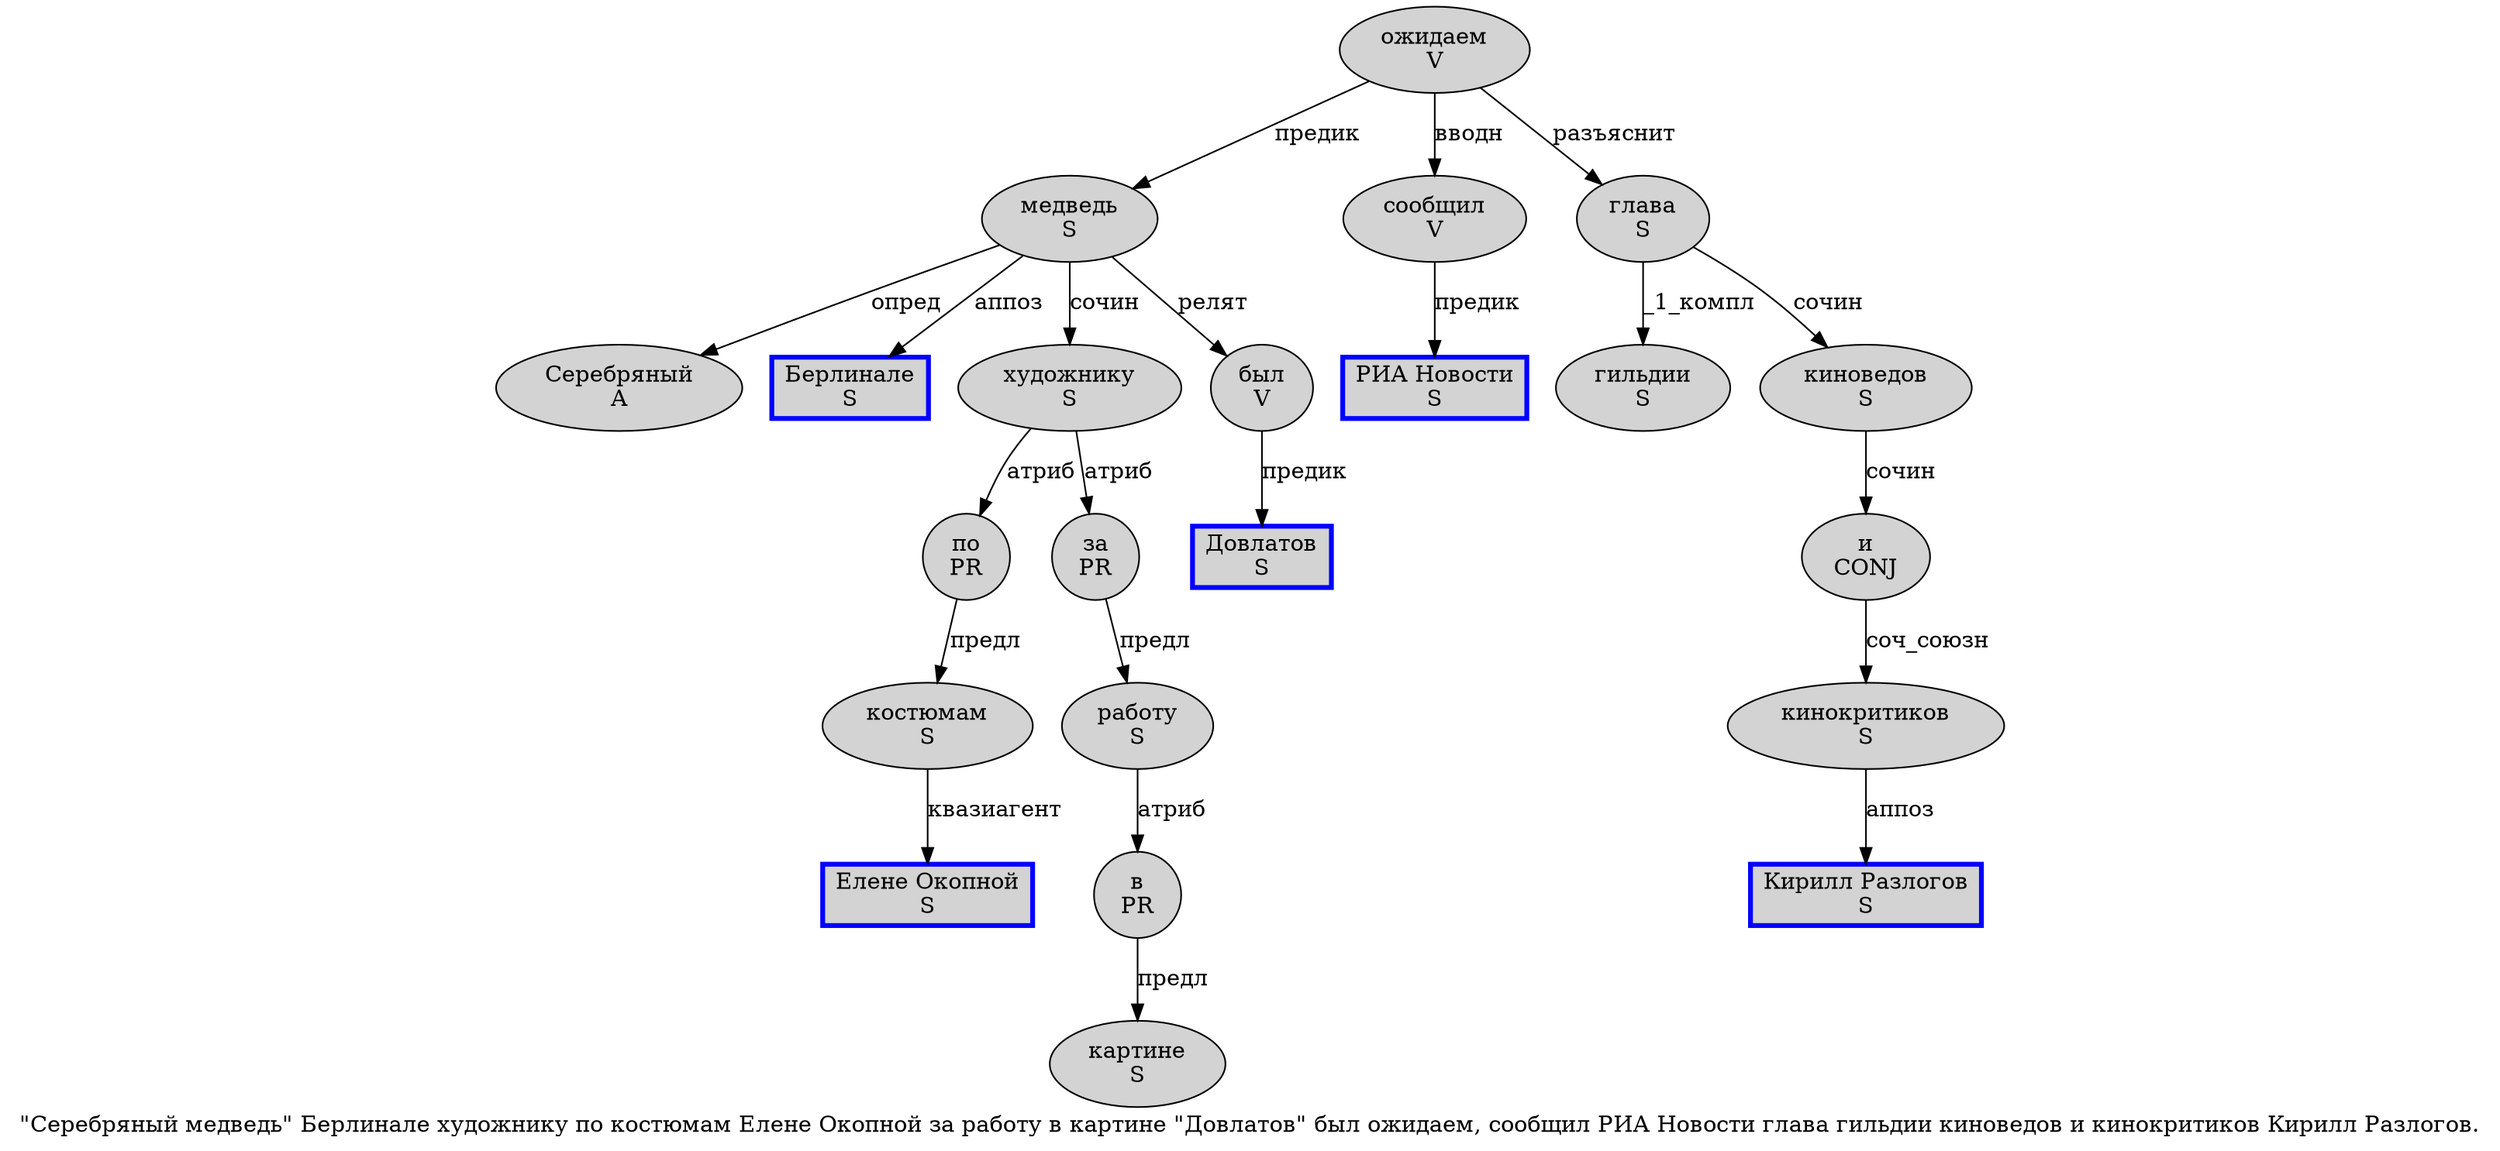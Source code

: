 digraph SENTENCE_512 {
	graph [label="\"Серебряный медведь\" Берлинале художнику по костюмам Елене Окопной за работу в картине \"Довлатов\" был ожидаем, сообщил РИА Новости глава гильдии киноведов и кинокритиков Кирилл Разлогов."]
	node [style=filled]
		1 [label="Серебряный
A" color="" fillcolor=lightgray penwidth=1 shape=ellipse]
		2 [label="медведь
S" color="" fillcolor=lightgray penwidth=1 shape=ellipse]
		4 [label="Берлинале
S" color=blue fillcolor=lightgray penwidth=3 shape=box]
		5 [label="художнику
S" color="" fillcolor=lightgray penwidth=1 shape=ellipse]
		6 [label="по
PR" color="" fillcolor=lightgray penwidth=1 shape=ellipse]
		7 [label="костюмам
S" color="" fillcolor=lightgray penwidth=1 shape=ellipse]
		8 [label="Елене Окопной
S" color=blue fillcolor=lightgray penwidth=3 shape=box]
		9 [label="за
PR" color="" fillcolor=lightgray penwidth=1 shape=ellipse]
		10 [label="работу
S" color="" fillcolor=lightgray penwidth=1 shape=ellipse]
		11 [label="в
PR" color="" fillcolor=lightgray penwidth=1 shape=ellipse]
		12 [label="картине
S" color="" fillcolor=lightgray penwidth=1 shape=ellipse]
		14 [label="Довлатов
S" color=blue fillcolor=lightgray penwidth=3 shape=box]
		16 [label="был
V" color="" fillcolor=lightgray penwidth=1 shape=ellipse]
		17 [label="ожидаем
V" color="" fillcolor=lightgray penwidth=1 shape=ellipse]
		19 [label="сообщил
V" color="" fillcolor=lightgray penwidth=1 shape=ellipse]
		20 [label="РИА Новости
S" color=blue fillcolor=lightgray penwidth=3 shape=box]
		21 [label="глава
S" color="" fillcolor=lightgray penwidth=1 shape=ellipse]
		22 [label="гильдии
S" color="" fillcolor=lightgray penwidth=1 shape=ellipse]
		23 [label="киноведов
S" color="" fillcolor=lightgray penwidth=1 shape=ellipse]
		24 [label="и
CONJ" color="" fillcolor=lightgray penwidth=1 shape=ellipse]
		25 [label="кинокритиков
S" color="" fillcolor=lightgray penwidth=1 shape=ellipse]
		26 [label="Кирилл Разлогов
S" color=blue fillcolor=lightgray penwidth=3 shape=box]
			24 -> 25 [label="соч_союзн"]
			9 -> 10 [label="предл"]
			21 -> 22 [label="_1_компл"]
			21 -> 23 [label="сочин"]
			25 -> 26 [label="аппоз"]
			7 -> 8 [label="квазиагент"]
			11 -> 12 [label="предл"]
			6 -> 7 [label="предл"]
			23 -> 24 [label="сочин"]
			19 -> 20 [label="предик"]
			17 -> 2 [label="предик"]
			17 -> 19 [label="вводн"]
			17 -> 21 [label="разъяснит"]
			16 -> 14 [label="предик"]
			10 -> 11 [label="атриб"]
			2 -> 1 [label="опред"]
			2 -> 4 [label="аппоз"]
			2 -> 5 [label="сочин"]
			2 -> 16 [label="релят"]
			5 -> 6 [label="атриб"]
			5 -> 9 [label="атриб"]
}